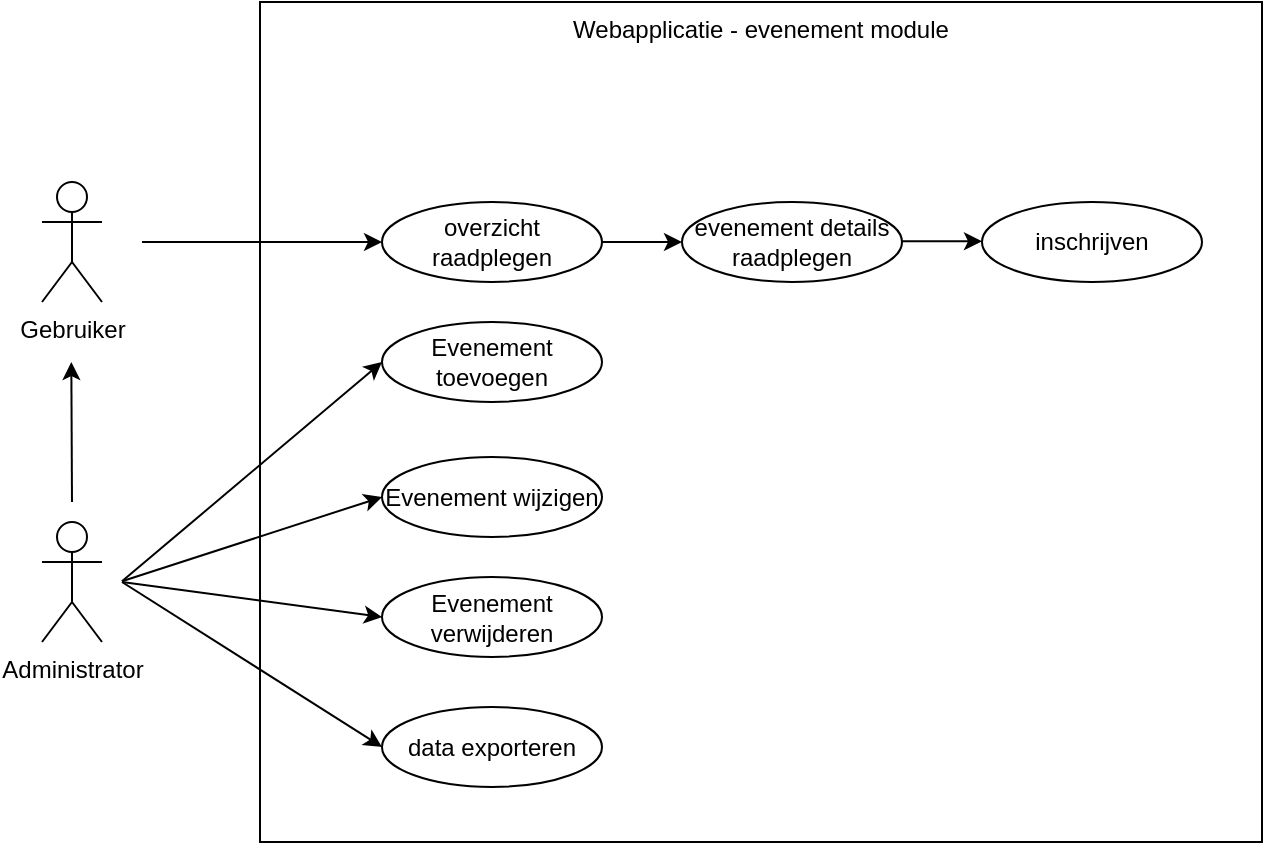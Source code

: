 <mxfile version="13.7.9" type="device"><diagram id="f5JQHiYfUBpoH66ER2NI" name="Page-1"><mxGraphModel dx="1086" dy="966" grid="0" gridSize="10" guides="1" tooltips="1" connect="1" arrows="1" fold="1" page="1" pageScale="1" pageWidth="827" pageHeight="1169" math="0" shadow="0"><root><mxCell id="0"/><mxCell id="1" parent="0"/><mxCell id="ffY13UQnZzUIViMlH9bq-1" value="Gebruiker" style="shape=umlActor;verticalLabelPosition=bottom;verticalAlign=top;html=1;" parent="1" vertex="1"><mxGeometry x="80" y="170" width="30" height="60" as="geometry"/></mxCell><mxCell id="ffY13UQnZzUIViMlH9bq-2" value="Administrator" style="shape=umlActor;verticalLabelPosition=bottom;verticalAlign=top;html=1;" parent="1" vertex="1"><mxGeometry x="80" y="340" width="30" height="60" as="geometry"/></mxCell><mxCell id="ffY13UQnZzUIViMlH9bq-7" value="Webapplicatie - evenement module" style="rounded=0;whiteSpace=wrap;html=1;horizontal=1;verticalAlign=top;" parent="1" vertex="1"><mxGeometry x="189" y="80" width="501" height="420" as="geometry"/></mxCell><mxCell id="ffY13UQnZzUIViMlH9bq-10" value="Evenement verwijderen" style="ellipse;whiteSpace=wrap;html=1;" parent="1" vertex="1"><mxGeometry x="250" y="367.5" width="110" height="40" as="geometry"/></mxCell><mxCell id="ffY13UQnZzUIViMlH9bq-11" value="data exporteren" style="ellipse;whiteSpace=wrap;html=1;" parent="1" vertex="1"><mxGeometry x="250" y="432.5" width="110" height="40" as="geometry"/></mxCell><mxCell id="ffY13UQnZzUIViMlH9bq-13" value="overzicht raadplegen" style="ellipse;whiteSpace=wrap;html=1;" parent="1" vertex="1"><mxGeometry x="250" y="180" width="110" height="40" as="geometry"/></mxCell><mxCell id="ffY13UQnZzUIViMlH9bq-14" value="inschrijven" style="ellipse;whiteSpace=wrap;html=1;" parent="1" vertex="1"><mxGeometry x="550" y="180" width="110" height="40" as="geometry"/></mxCell><mxCell id="ffY13UQnZzUIViMlH9bq-15" value="evenement details raadplegen" style="ellipse;whiteSpace=wrap;html=1;" parent="1" vertex="1"><mxGeometry x="400" y="180" width="110" height="40" as="geometry"/></mxCell><mxCell id="ffY13UQnZzUIViMlH9bq-17" value="" style="endArrow=classic;html=1;" parent="1" edge="1"><mxGeometry width="50" height="50" relative="1" as="geometry"><mxPoint x="95" y="330" as="sourcePoint"/><mxPoint x="94.66" y="260" as="targetPoint"/></mxGeometry></mxCell><mxCell id="ffY13UQnZzUIViMlH9bq-20" value="Evenement toevoegen" style="ellipse;whiteSpace=wrap;html=1;" parent="1" vertex="1"><mxGeometry x="250" y="240" width="110" height="40" as="geometry"/></mxCell><mxCell id="ffY13UQnZzUIViMlH9bq-21" value="Evenement wijzigen" style="ellipse;whiteSpace=wrap;html=1;" parent="1" vertex="1"><mxGeometry x="250" y="307.5" width="110" height="40" as="geometry"/></mxCell><mxCell id="ffY13UQnZzUIViMlH9bq-22" value="" style="endArrow=classic;html=1;" parent="1" target="ffY13UQnZzUIViMlH9bq-13" edge="1"><mxGeometry width="50" height="50" relative="1" as="geometry"><mxPoint x="130.0" y="200" as="sourcePoint"/><mxPoint x="130.0" y="40" as="targetPoint"/></mxGeometry></mxCell><mxCell id="ffY13UQnZzUIViMlH9bq-24" value="" style="endArrow=classic;html=1;entryX=0;entryY=0.5;entryDx=0;entryDy=0;" parent="1" target="ffY13UQnZzUIViMlH9bq-20" edge="1"><mxGeometry width="50" height="50" relative="1" as="geometry"><mxPoint x="120" y="369.66" as="sourcePoint"/><mxPoint x="240.0" y="369.66" as="targetPoint"/></mxGeometry></mxCell><mxCell id="ffY13UQnZzUIViMlH9bq-25" value="" style="endArrow=classic;html=1;entryX=0;entryY=0.5;entryDx=0;entryDy=0;" parent="1" target="ffY13UQnZzUIViMlH9bq-21" edge="1"><mxGeometry width="50" height="50" relative="1" as="geometry"><mxPoint x="120" y="369.66" as="sourcePoint"/><mxPoint x="250.0" y="260" as="targetPoint"/></mxGeometry></mxCell><mxCell id="ffY13UQnZzUIViMlH9bq-26" value="" style="endArrow=classic;html=1;entryX=0;entryY=0.5;entryDx=0;entryDy=0;" parent="1" target="ffY13UQnZzUIViMlH9bq-10" edge="1"><mxGeometry width="50" height="50" relative="1" as="geometry"><mxPoint x="120" y="370" as="sourcePoint"/><mxPoint x="260.0" y="337.5" as="targetPoint"/></mxGeometry></mxCell><mxCell id="ffY13UQnZzUIViMlH9bq-28" value="" style="endArrow=classic;html=1;entryX=0;entryY=0.5;entryDx=0;entryDy=0;" parent="1" target="ffY13UQnZzUIViMlH9bq-11" edge="1"><mxGeometry width="50" height="50" relative="1" as="geometry"><mxPoint x="120" y="370" as="sourcePoint"/><mxPoint x="260.0" y="397.5" as="targetPoint"/></mxGeometry></mxCell><mxCell id="ffY13UQnZzUIViMlH9bq-29" value="" style="endArrow=classic;html=1;exitX=1;exitY=0.5;exitDx=0;exitDy=0;" parent="1" source="ffY13UQnZzUIViMlH9bq-13" target="ffY13UQnZzUIViMlH9bq-15" edge="1"><mxGeometry width="50" height="50" relative="1" as="geometry"><mxPoint x="370" y="450" as="sourcePoint"/><mxPoint x="420" y="400" as="targetPoint"/></mxGeometry></mxCell><mxCell id="ffY13UQnZzUIViMlH9bq-30" value="" style="endArrow=classic;html=1;exitX=1;exitY=0.5;exitDx=0;exitDy=0;" parent="1" edge="1"><mxGeometry width="50" height="50" relative="1" as="geometry"><mxPoint x="510.0" y="199.66" as="sourcePoint"/><mxPoint x="550.0" y="199.66" as="targetPoint"/></mxGeometry></mxCell></root></mxGraphModel></diagram></mxfile>